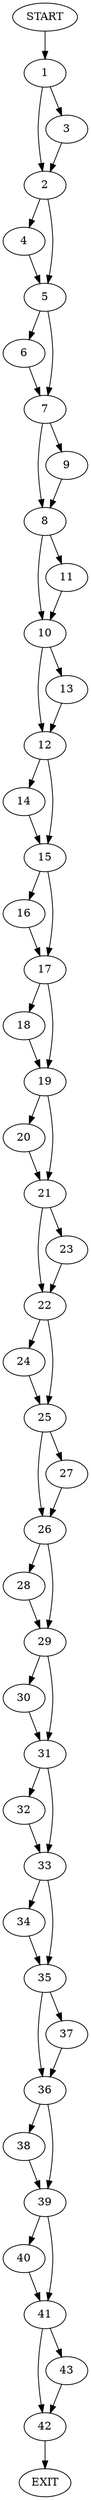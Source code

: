 digraph {
0 [label="START"]
44 [label="EXIT"]
0 -> 1
1 -> 2
1 -> 3
3 -> 2
2 -> 4
2 -> 5
4 -> 5
5 -> 6
5 -> 7
6 -> 7
7 -> 8
7 -> 9
9 -> 8
8 -> 10
8 -> 11
10 -> 12
10 -> 13
11 -> 10
13 -> 12
12 -> 14
12 -> 15
14 -> 15
15 -> 16
15 -> 17
16 -> 17
17 -> 18
17 -> 19
18 -> 19
19 -> 20
19 -> 21
21 -> 22
21 -> 23
20 -> 21
22 -> 24
22 -> 25
23 -> 22
24 -> 25
25 -> 26
25 -> 27
26 -> 28
26 -> 29
27 -> 26
29 -> 30
29 -> 31
28 -> 29
31 -> 32
31 -> 33
30 -> 31
33 -> 34
33 -> 35
32 -> 33
35 -> 36
35 -> 37
34 -> 35
37 -> 36
36 -> 38
36 -> 39
38 -> 39
39 -> 40
39 -> 41
41 -> 42
41 -> 43
40 -> 41
42 -> 44
43 -> 42
}
